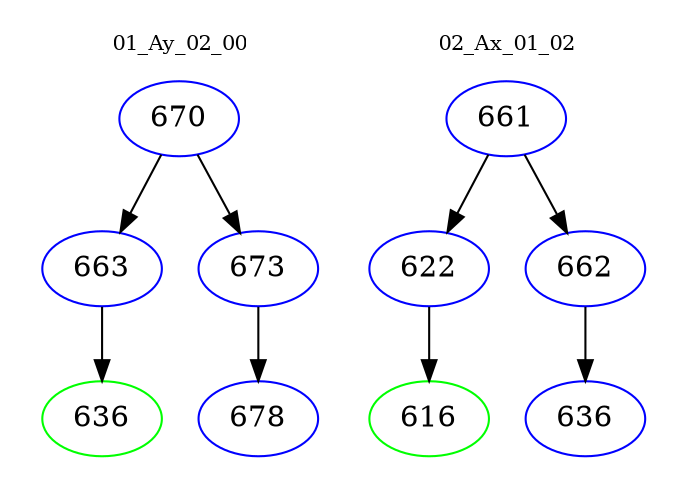 digraph{
subgraph cluster_0 {
color = white
label = "01_Ay_02_00";
fontsize=10;
T0_670 [label="670", color="blue"]
T0_670 -> T0_663 [color="black"]
T0_663 [label="663", color="blue"]
T0_663 -> T0_636 [color="black"]
T0_636 [label="636", color="green"]
T0_670 -> T0_673 [color="black"]
T0_673 [label="673", color="blue"]
T0_673 -> T0_678 [color="black"]
T0_678 [label="678", color="blue"]
}
subgraph cluster_1 {
color = white
label = "02_Ax_01_02";
fontsize=10;
T1_661 [label="661", color="blue"]
T1_661 -> T1_622 [color="black"]
T1_622 [label="622", color="blue"]
T1_622 -> T1_616 [color="black"]
T1_616 [label="616", color="green"]
T1_661 -> T1_662 [color="black"]
T1_662 [label="662", color="blue"]
T1_662 -> T1_636 [color="black"]
T1_636 [label="636", color="blue"]
}
}
